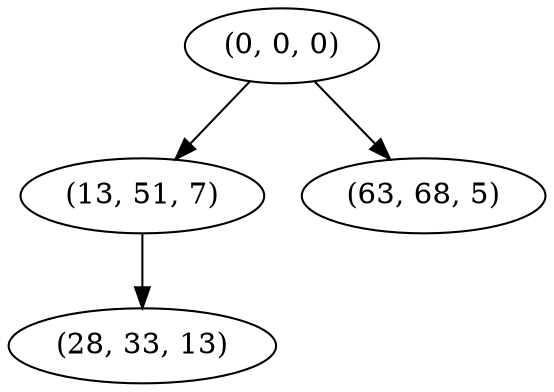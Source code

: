 digraph tree {
    "(0, 0, 0)";
    "(13, 51, 7)";
    "(28, 33, 13)";
    "(63, 68, 5)";
    "(0, 0, 0)" -> "(13, 51, 7)";
    "(0, 0, 0)" -> "(63, 68, 5)";
    "(13, 51, 7)" -> "(28, 33, 13)";
}
